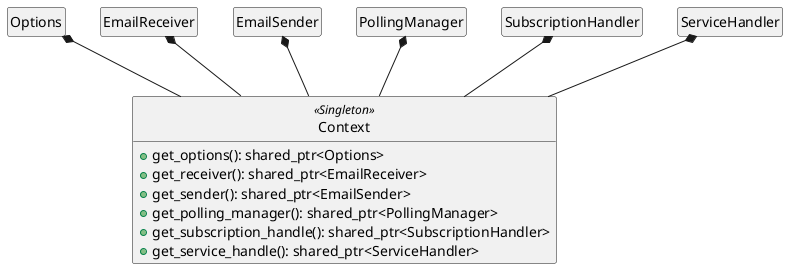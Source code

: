 @startuml

hide empty attributes
hide empty methods
hide circle

class Context <<Singleton>> {
   +get_options(): shared_ptr<Options>
   +get_receiver(): shared_ptr<EmailReceiver>
   +get_sender(): shared_ptr<EmailSender>
   +get_polling_manager(): shared_ptr<PollingManager>
   +get_subscription_handle(): shared_ptr<SubscriptionHandler>
   +get_service_handle(): shared_ptr<ServiceHandler>
}
Options *-- Context
EmailReceiver *-- Context
EmailSender *-- Context
PollingManager *-- Context
SubscriptionHandler *-- Context
ServiceHandler *-- Context

@enduml